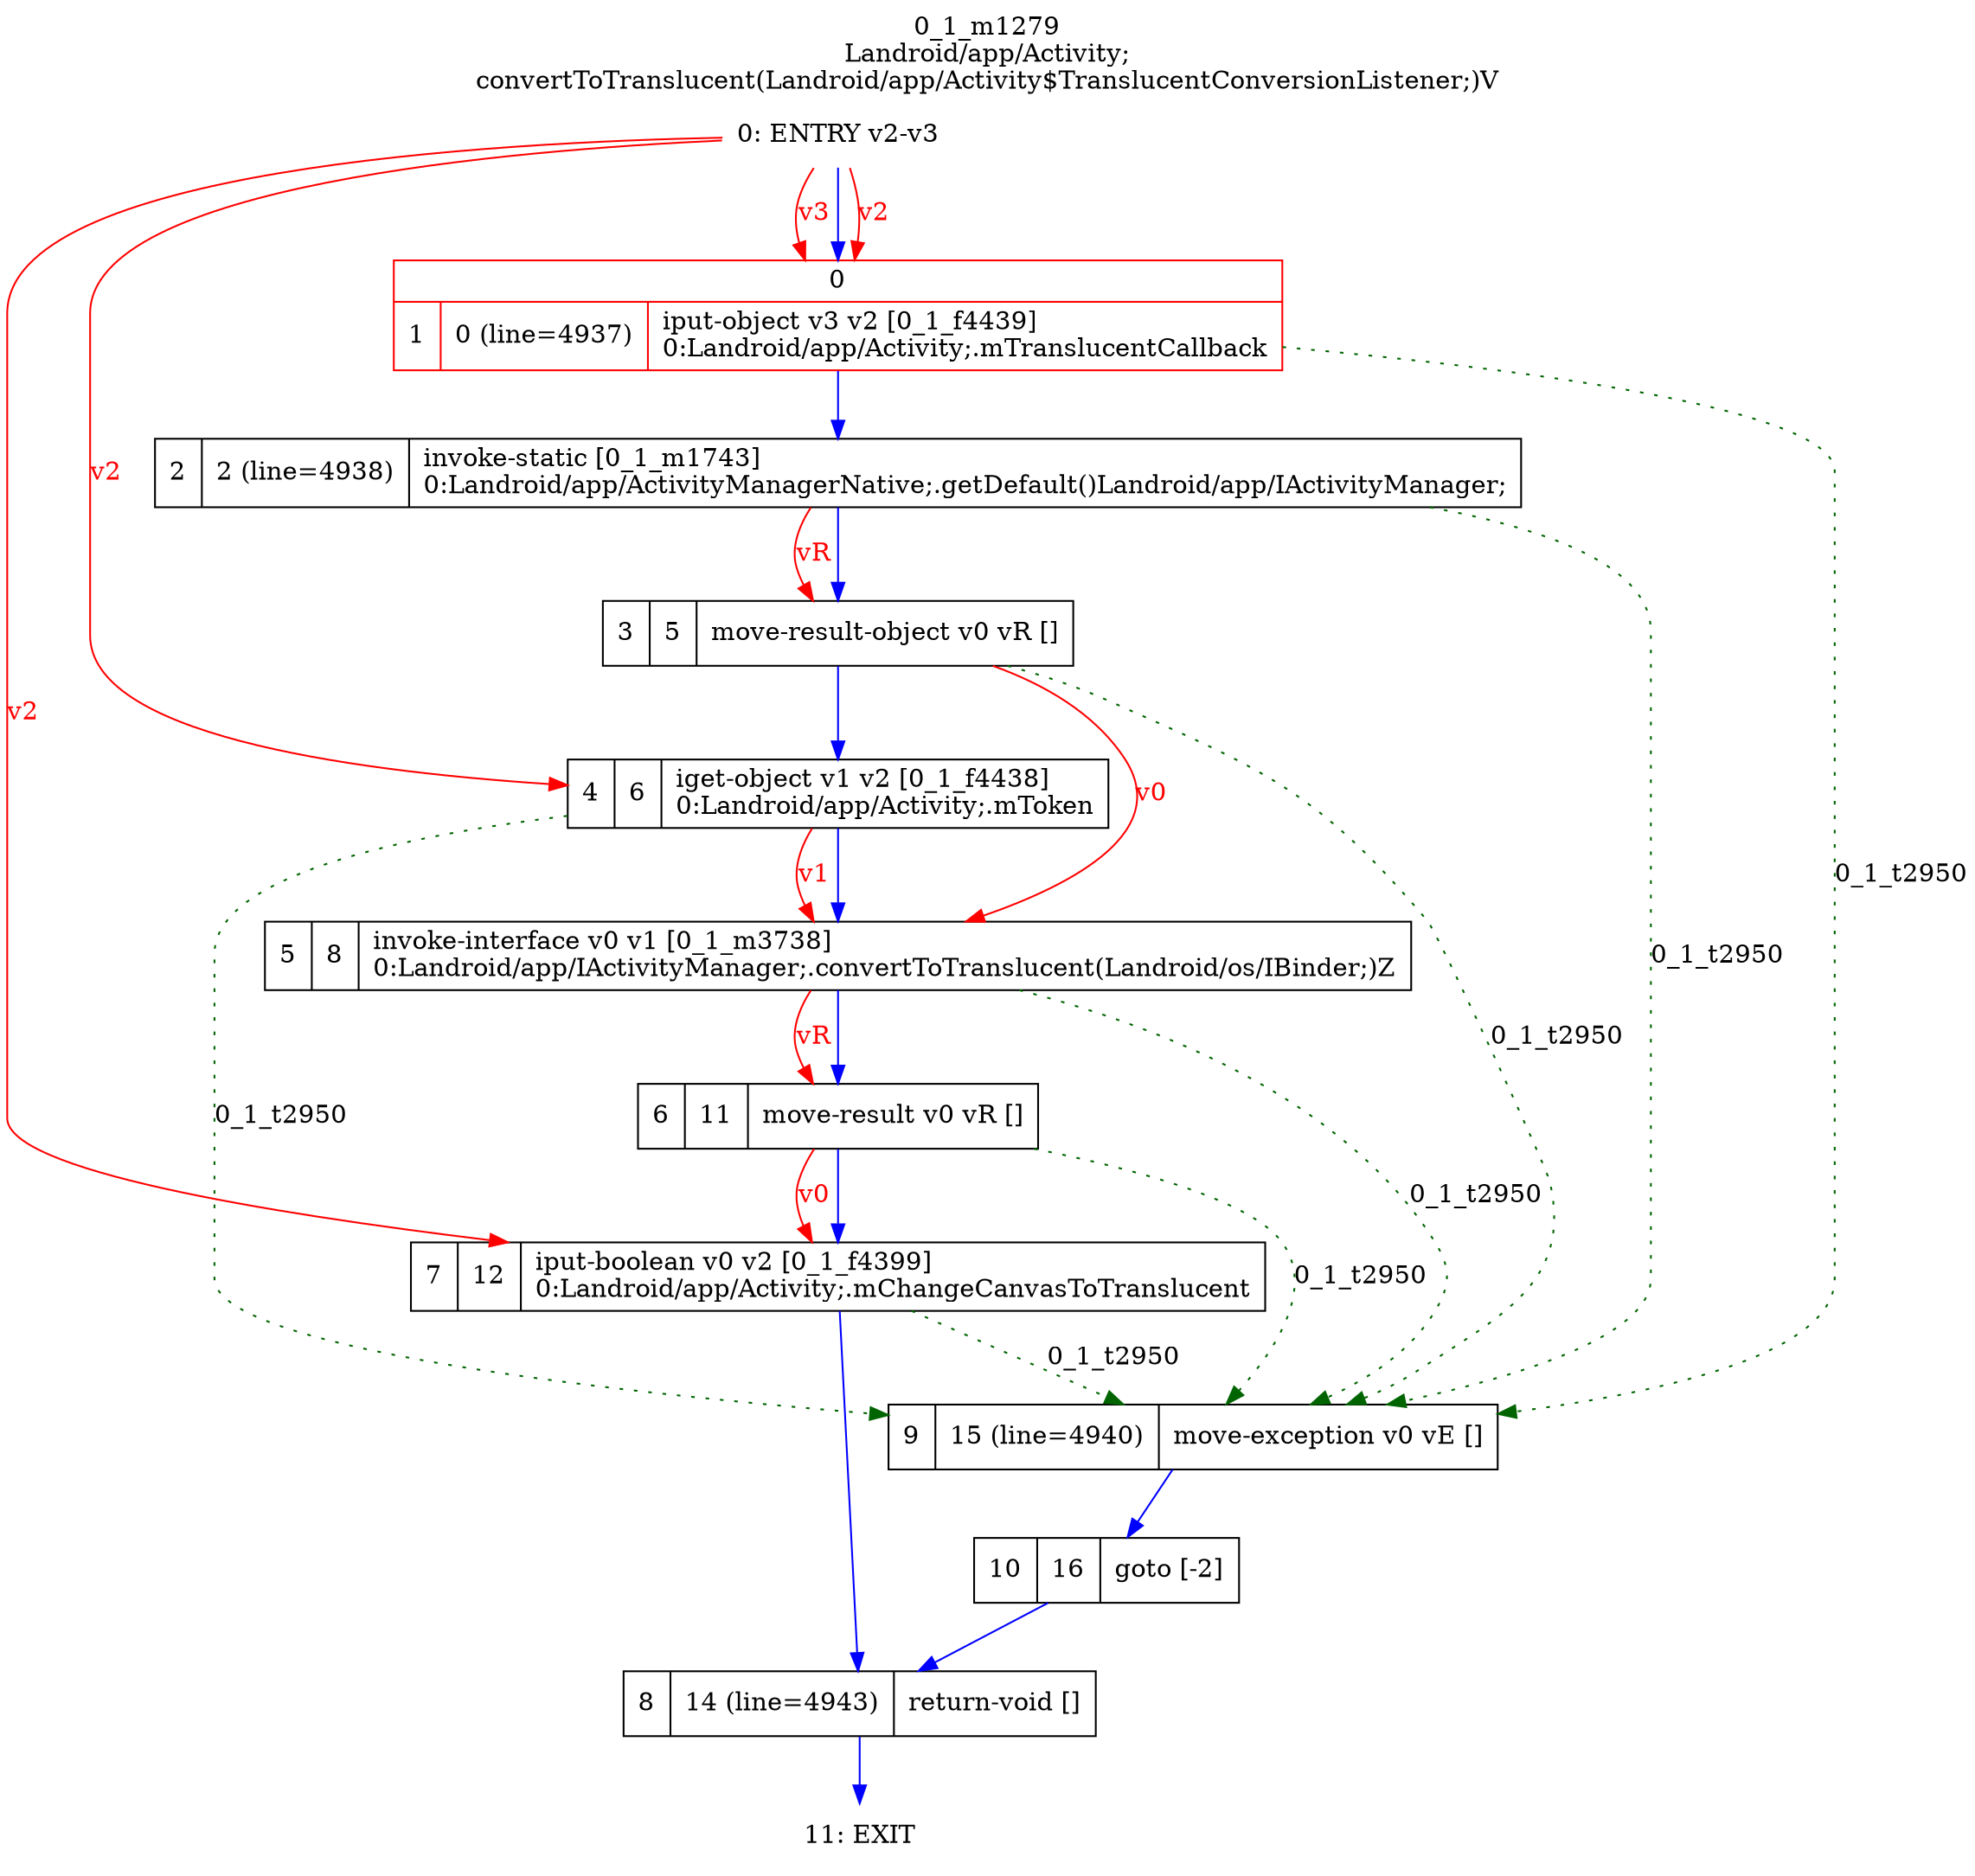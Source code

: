 digraph G {
rankdir=UD;
labelloc=t;
label="0_1_m1279\nLandroid/app/Activity;
convertToTranslucent(Landroid/app/Activity$TranslucentConversionListener;)V";
1, 2, 3, 4, 5, 6, 7 -> 9 [label="0_1_t2950", color=darkgreen, style=dotted];
0[label="0: ENTRY v2-v3",shape=plaintext];
1[label="{0|{1|0 (line=4937)|iput-object v3 v2 [0_1_f4439]\l0:Landroid/app/Activity;.mTranslucentCallback\l}}",shape=record, color=red];
2[label="2|2 (line=4938)|invoke-static [0_1_m1743]\l0:Landroid/app/ActivityManagerNative;.getDefault()Landroid/app/IActivityManager;\l",shape=record,URL="0_1_m1743.dot"];
3[label="3|5|move-result-object v0 vR []\l",shape=record];
4[label="4|6|iget-object v1 v2 [0_1_f4438]\l0:Landroid/app/Activity;.mToken\l",shape=record];
5[label="5|8|invoke-interface v0 v1 [0_1_m3738]\l0:Landroid/app/IActivityManager;.convertToTranslucent(Landroid/os/IBinder;)Z\l",shape=record,URL="0_1_m3738.dot"];
6[label="6|11|move-result v0 vR []\l",shape=record];
7[label="7|12|iput-boolean v0 v2 [0_1_f4399]\l0:Landroid/app/Activity;.mChangeCanvasToTranslucent\l",shape=record];
8[label="8|14 (line=4943)|return-void []\l",shape=record];
9[label="9|15 (line=4940)|move-exception v0 vE []\l",shape=record];
10[label="10|16|goto [-2]\l",shape=record];
11[label="11: EXIT",shape=plaintext];
0->1 [color=blue, fontcolor=blue,weight=100, taillabel=""];
1->2 [color=blue, fontcolor=blue,weight=100, taillabel=""];
2->3 [color=blue, fontcolor=blue,weight=100, taillabel=""];
3->4 [color=blue, fontcolor=blue,weight=100, taillabel=""];
4->5 [color=blue, fontcolor=blue,weight=100, taillabel=""];
5->6 [color=blue, fontcolor=blue,weight=100, taillabel=""];
6->7 [color=blue, fontcolor=blue,weight=100, taillabel=""];
7->8 [color=blue, fontcolor=blue,weight=100, taillabel=""];
8->11 [color=blue, fontcolor=blue,weight=100, taillabel=""];
9->10 [color=blue, fontcolor=blue,weight=100, taillabel=""];
10->8 [color=blue, fontcolor=blue,weight=100, taillabel=""];
0->1 [color=red, fontcolor=red, label="v2"];
0->1 [color=red, fontcolor=red, label="v3"];
2->3 [color=red, fontcolor=red, label="vR"];
0->4 [color=red, fontcolor=red, label="v2"];
3->5 [color=red, fontcolor=red, label="v0"];
4->5 [color=red, fontcolor=red, label="v1"];
5->6 [color=red, fontcolor=red, label="vR"];
0->7 [color=red, fontcolor=red, label="v2"];
6->7 [color=red, fontcolor=red, label="v0"];
}
